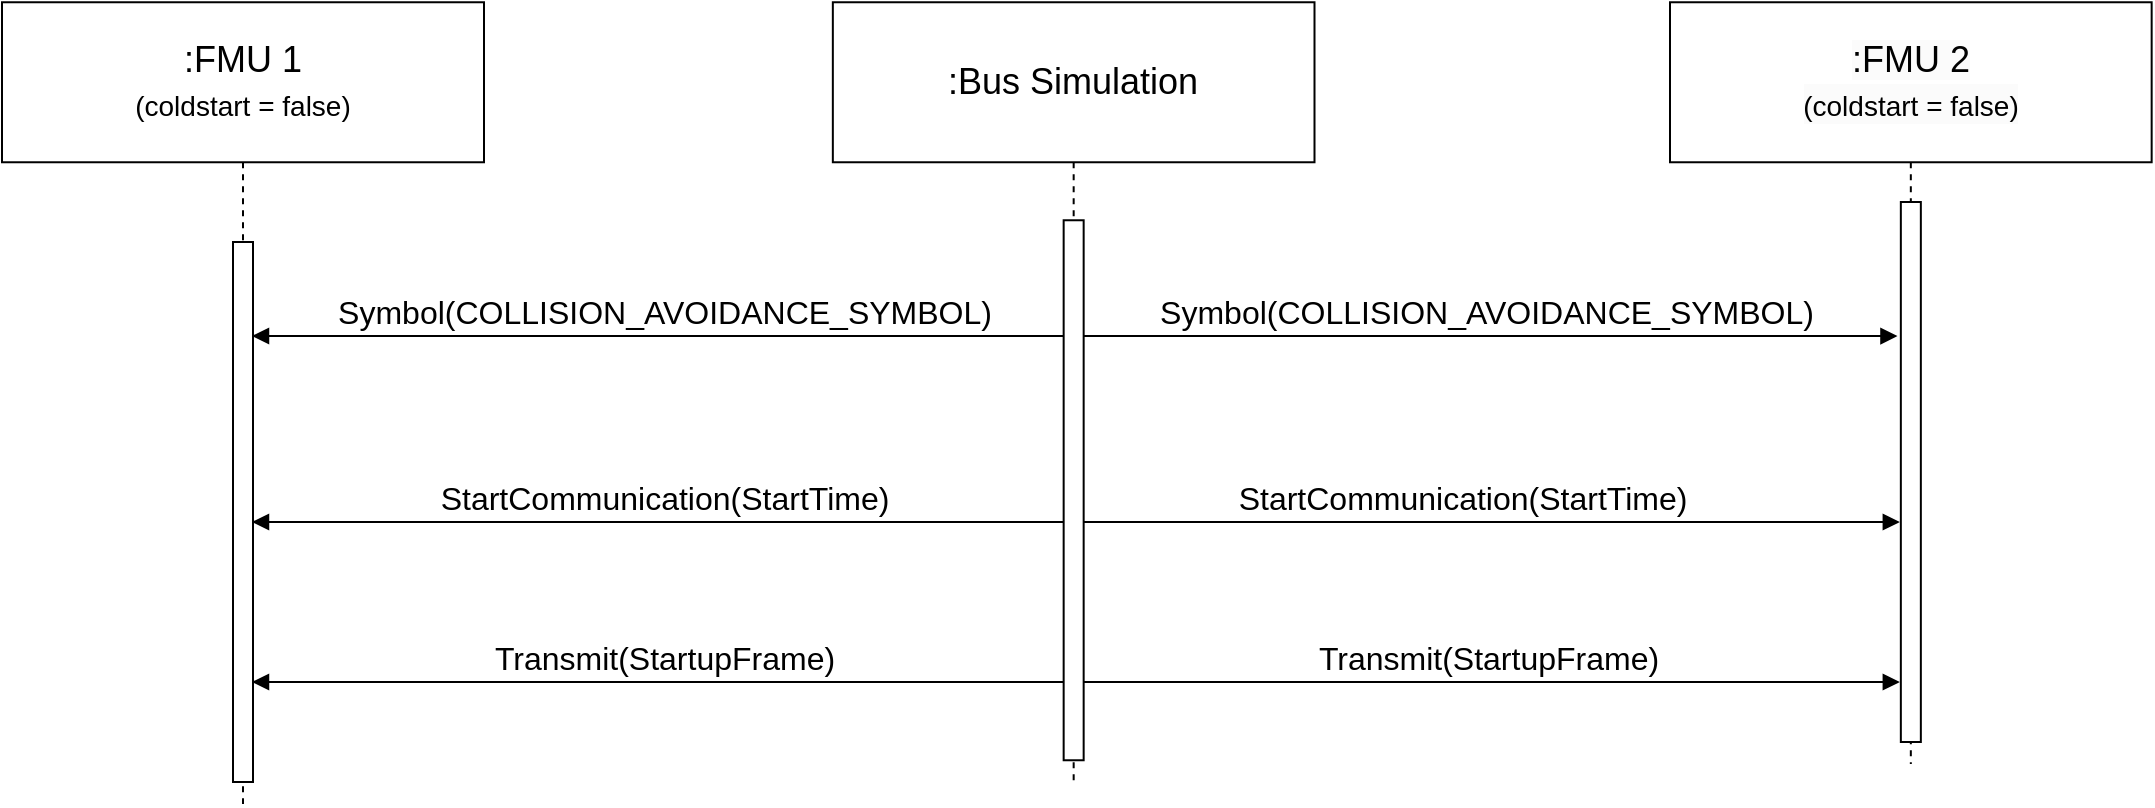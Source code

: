<mxfile version="26.0.6">
  <diagram id="kgpKYQtTHZ0yAKxKKP6v" name="Page-1">
    <mxGraphModel dx="-638" dy="-505" grid="1" gridSize="10" guides="1" tooltips="1" connect="1" arrows="1" fold="1" page="1" pageScale="1" pageWidth="850" pageHeight="1100" math="0" shadow="0">
      <root>
        <mxCell id="0" />
        <mxCell id="1" parent="0" />
        <mxCell id="od-dk-tfpZx7mSIlCZZn-12" value="&lt;font&gt;Symbol(COLLISION_AVOIDANCE_SYMBOL)&lt;/font&gt;" style="html=1;verticalAlign=bottom;endArrow=block;curved=0;rounded=0;fontSize=16;" parent="1" edge="1">
          <mxGeometry width="80" relative="1" as="geometry">
            <mxPoint x="2395" y="2166" as="sourcePoint" />
            <mxPoint x="1984" y="2166" as="targetPoint" />
            <Array as="points">
              <mxPoint x="2065" y="2166" />
            </Array>
          </mxGeometry>
        </mxCell>
        <mxCell id="od-dk-tfpZx7mSIlCZZn-13" value="&lt;span&gt;Symbol(COLLISION_AVOIDANCE_SYMBOL)&lt;/span&gt;" style="html=1;verticalAlign=bottom;endArrow=block;curved=0;rounded=0;entryX=0.493;entryY=0.475;entryDx=0;entryDy=0;entryPerimeter=0;fontSize=16;" parent="1" edge="1">
          <mxGeometry width="80" relative="1" as="geometry">
            <mxPoint x="2394.83" y="2166.043" as="sourcePoint" />
            <mxPoint x="2806.729" y="2166.043" as="targetPoint" />
            <mxPoint as="offset" />
          </mxGeometry>
        </mxCell>
        <mxCell id="5rSld9vM_kY5G92dZZkd-6" value="&lt;span&gt;StartCommunication(StartTime)&lt;/span&gt;" style="html=1;verticalAlign=bottom;endArrow=block;curved=0;rounded=0;fontSize=16;" parent="1" edge="1">
          <mxGeometry width="80" relative="1" as="geometry">
            <mxPoint x="2395" y="2259" as="sourcePoint" />
            <mxPoint x="1984" y="2259" as="targetPoint" />
            <Array as="points" />
          </mxGeometry>
        </mxCell>
        <mxCell id="5rSld9vM_kY5G92dZZkd-7" value="&lt;span&gt;StartCommunication(StartTime)&lt;/span&gt;" style="html=1;verticalAlign=bottom;endArrow=block;curved=0;rounded=0;fontSize=16;" parent="1" edge="1">
          <mxGeometry x="-0.062" width="80" relative="1" as="geometry">
            <mxPoint x="2395" y="2259" as="sourcePoint" />
            <mxPoint x="2807.915" y="2259" as="targetPoint" />
            <Array as="points" />
            <mxPoint as="offset" />
          </mxGeometry>
        </mxCell>
        <mxCell id="lhQ-y2VZ34fne--Mh7LT-1" value="&lt;span&gt;Transmit(StartupFrame)&lt;/span&gt;" style="html=1;verticalAlign=bottom;endArrow=block;curved=0;rounded=0;fontSize=16;" parent="1" edge="1">
          <mxGeometry width="80" relative="1" as="geometry">
            <mxPoint x="2395" y="2339" as="sourcePoint" />
            <mxPoint x="1984" y="2339" as="targetPoint" />
            <Array as="points" />
          </mxGeometry>
        </mxCell>
        <mxCell id="LzjSp3a5C5BQd5I67tzG-1" value="&lt;span&gt;Transmit(StartupFrame)&lt;/span&gt;" style="html=1;verticalAlign=bottom;endArrow=block;curved=0;rounded=0;startArrow=none;fontSize=16;" parent="1" edge="1">
          <mxGeometry width="80" relative="1" as="geometry">
            <mxPoint x="2395" y="2339" as="sourcePoint" />
            <mxPoint x="2807.915" y="2339" as="targetPoint" />
            <Array as="points" />
          </mxGeometry>
        </mxCell>
        <mxCell id="od-dk-tfpZx7mSIlCZZn-1" value="&lt;font&gt;&lt;span&gt;:FMU 1&lt;/span&gt;&lt;br&gt;&lt;font style=&quot;font-size: 14px;&quot;&gt;(coldstart = false)&lt;/font&gt;&lt;br&gt;&lt;/font&gt;" style="shape=umlLifeline;perimeter=lifelinePerimeter;whiteSpace=wrap;html=1;container=1;dropTarget=0;collapsible=0;recursiveResize=0;outlineConnect=0;portConstraint=eastwest;newEdgeStyle={&quot;curved&quot;:0,&quot;rounded&quot;:0};size=80;fontSize=18;" parent="1" vertex="1">
          <mxGeometry x="1859" y="1999.13" width="241" height="400.87" as="geometry" />
        </mxCell>
        <mxCell id="8w3OS59WWot9AFU_0o4e-2" value="" style="html=1;points=[[0,0,0,0,5],[0,1,0,0,-5],[1,0,0,0,5],[1,1,0,0,-5]];perimeter=orthogonalPerimeter;outlineConnect=0;targetShapes=umlLifeline;portConstraint=eastwest;newEdgeStyle={&quot;curved&quot;:0,&quot;rounded&quot;:0};fillColor=default;" vertex="1" parent="od-dk-tfpZx7mSIlCZZn-1">
          <mxGeometry x="115.5" y="119.87" width="10" height="270" as="geometry" />
        </mxCell>
        <mxCell id="od-dk-tfpZx7mSIlCZZn-2" value="&lt;span style=&quot;color: rgb(0, 0, 0); font-family: Helvetica; font-style: normal; font-variant-ligatures: normal; font-variant-caps: normal; font-weight: 400; letter-spacing: normal; orphans: 2; text-align: center; text-indent: 0px; text-transform: none; widows: 2; word-spacing: 0px; -webkit-text-stroke-width: 0px; background-color: rgb(251, 251, 251); text-decoration-thickness: initial; text-decoration-style: initial; text-decoration-color: initial; float: none; display: inline !important;&quot;&gt;:FMU 2&lt;/span&gt;&lt;br style=&quot;border-color: var(--border-color); color: rgb(0, 0, 0); font-family: Helvetica; font-style: normal; font-variant-ligatures: normal; font-variant-caps: normal; font-weight: 400; letter-spacing: normal; orphans: 2; text-align: center; text-indent: 0px; text-transform: none; widows: 2; word-spacing: 0px; -webkit-text-stroke-width: 0px; background-color: rgb(251, 251, 251); text-decoration-thickness: initial; text-decoration-style: initial; text-decoration-color: initial;&quot;&gt;&lt;span style=&quot;color: rgb(0, 0, 0); font-family: Helvetica; font-style: normal; font-variant-ligatures: normal; font-variant-caps: normal; font-weight: 400; letter-spacing: normal; orphans: 2; text-align: center; text-indent: 0px; text-transform: none; widows: 2; word-spacing: 0px; -webkit-text-stroke-width: 0px; background-color: rgb(251, 251, 251); text-decoration-thickness: initial; text-decoration-style: initial; text-decoration-color: initial; float: none; display: inline !important;&quot;&gt;&lt;font style=&quot;font-size: 14px;&quot;&gt;(coldstart = false)&lt;/font&gt;&lt;/span&gt;" style="shape=umlLifeline;perimeter=lifelinePerimeter;whiteSpace=wrap;html=1;container=1;dropTarget=0;collapsible=0;recursiveResize=0;outlineConnect=0;portConstraint=eastwest;newEdgeStyle={&quot;curved&quot;:0,&quot;rounded&quot;:0};size=80;fontSize=18;" parent="1" vertex="1">
          <mxGeometry x="2693" y="1999.13" width="240.83" height="380.87" as="geometry" />
        </mxCell>
        <mxCell id="8w3OS59WWot9AFU_0o4e-1" value="" style="html=1;points=[[0,0,0,0,5],[0,1,0,0,-5],[1,0,0,0,5],[1,1,0,0,-5]];perimeter=orthogonalPerimeter;outlineConnect=0;targetShapes=umlLifeline;portConstraint=eastwest;newEdgeStyle={&quot;curved&quot;:0,&quot;rounded&quot;:0};fillColor=default;" vertex="1" parent="od-dk-tfpZx7mSIlCZZn-2">
          <mxGeometry x="115.42" y="99.87" width="10" height="270" as="geometry" />
        </mxCell>
        <mxCell id="od-dk-tfpZx7mSIlCZZn-3" value="&lt;font&gt;:Bus Simulation&lt;/font&gt;" style="shape=umlLifeline;perimeter=lifelinePerimeter;whiteSpace=wrap;html=1;container=1;dropTarget=0;collapsible=0;recursiveResize=0;outlineConnect=0;portConstraint=eastwest;newEdgeStyle={&quot;curved&quot;:0,&quot;rounded&quot;:0};size=80;fontSize=18;" parent="1" vertex="1">
          <mxGeometry x="2274.42" y="1999.13" width="240.83" height="390.87" as="geometry" />
        </mxCell>
        <mxCell id="od-dk-tfpZx7mSIlCZZn-4" value="" style="ellipse;whiteSpace=wrap;html=1;align=center;aspect=fixed;fillColor=none;strokeColor=none;resizable=0;perimeter=centerPerimeter;rotatable=0;allowArrows=0;points=[];outlineConnect=1;" parent="od-dk-tfpZx7mSIlCZZn-3" vertex="1">
          <mxGeometry x="180.46" y="239" width="10" height="10" as="geometry" />
        </mxCell>
        <mxCell id="od-dk-tfpZx7mSIlCZZn-5" value="" style="html=1;points=[[0,0,0,0,5],[0,1,0,0,-5],[1,0,0,0,5],[1,1,0,0,-5]];perimeter=orthogonalPerimeter;outlineConnect=0;targetShapes=umlLifeline;portConstraint=eastwest;newEdgeStyle={&quot;curved&quot;:0,&quot;rounded&quot;:0};fillColor=default;" parent="od-dk-tfpZx7mSIlCZZn-3" vertex="1">
          <mxGeometry x="115.41" y="109" width="10" height="270" as="geometry" />
        </mxCell>
        <mxCell id="LzjSp3a5C5BQd5I67tzG-3" value="" style="html=1;verticalAlign=bottom;endArrow=none;curved=0;rounded=0;" parent="1" edge="1">
          <mxGeometry width="80" relative="1" as="geometry">
            <mxPoint x="2394.84" y="2339" as="sourcePoint" />
            <mxPoint x="2394.84" y="2339" as="targetPoint" />
            <Array as="points" />
          </mxGeometry>
        </mxCell>
      </root>
    </mxGraphModel>
  </diagram>
</mxfile>
